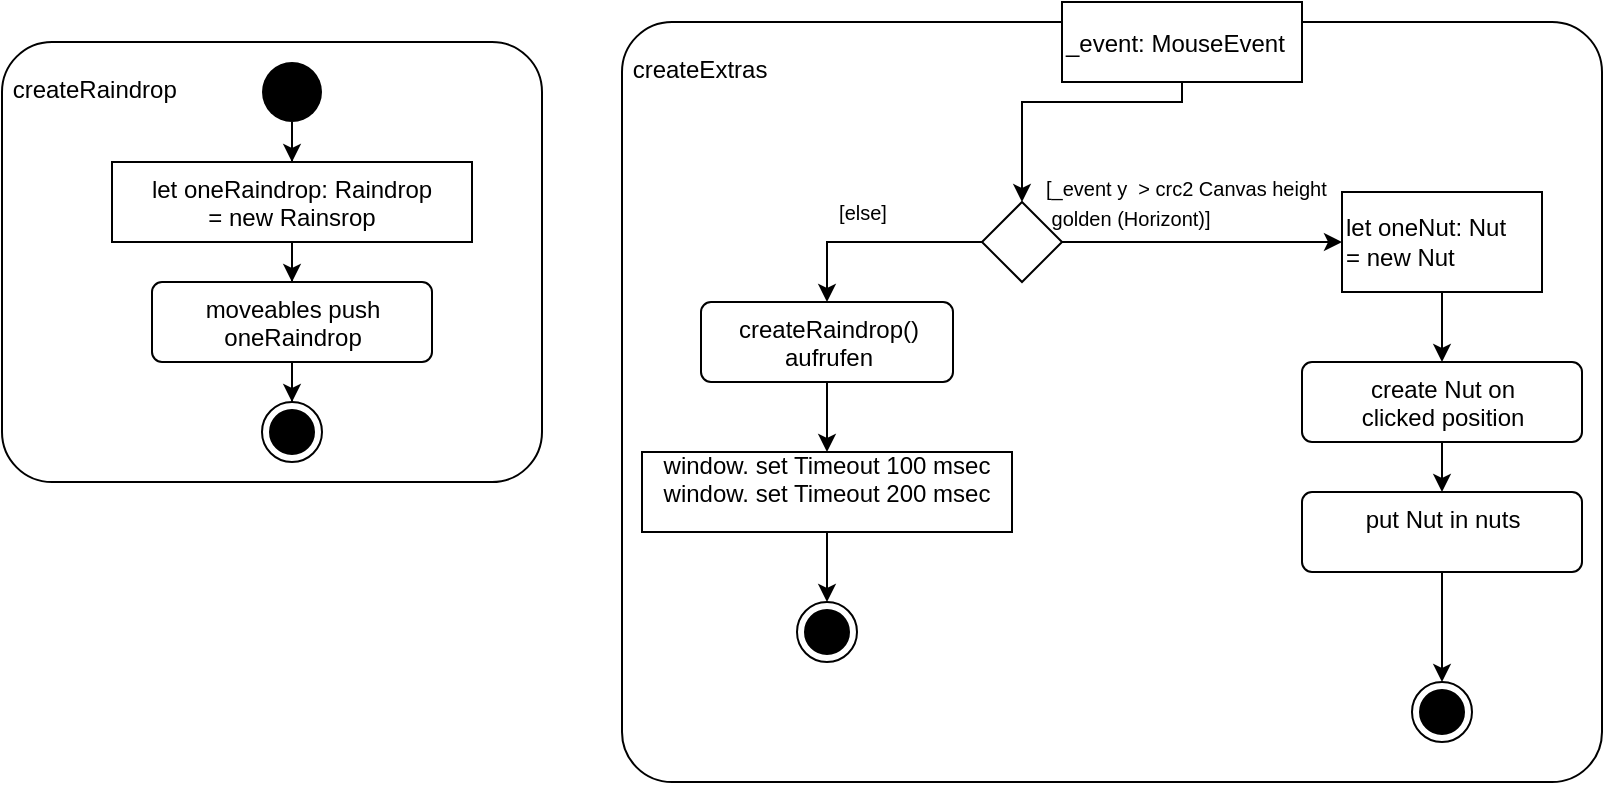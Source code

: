 <mxfile version="15.7.3" type="device"><diagram id="GOGjdWlytVMTwfrRO0fP" name="Seite-1"><mxGraphModel dx="1278" dy="649" grid="1" gridSize="10" guides="1" tooltips="1" connect="1" arrows="1" fold="1" page="1" pageScale="1" pageWidth="827" pageHeight="1169" math="0" shadow="0"><root><mxCell id="0"/><mxCell id="1" parent="0"/><mxCell id="We62WPn_7IogMwTbYEgd-24" value="&amp;nbsp;createRaindrop" style="html=1;align=left;verticalAlign=top;rounded=1;absoluteArcSize=1;arcSize=50;dashed=0;spacingTop=10;spacingRight=30;" vertex="1" parent="1"><mxGeometry x="10" y="360" width="270" height="220" as="geometry"/></mxCell><mxCell id="We62WPn_7IogMwTbYEgd-34" style="edgeStyle=orthogonalEdgeStyle;rounded=0;orthogonalLoop=1;jettySize=auto;html=1;entryX=0.5;entryY=0;entryDx=0;entryDy=0;" edge="1" parent="1" source="We62WPn_7IogMwTbYEgd-25" target="We62WPn_7IogMwTbYEgd-26"><mxGeometry relative="1" as="geometry"/></mxCell><mxCell id="We62WPn_7IogMwTbYEgd-25" value="" style="ellipse;fillColor=#000000;strokeColor=none;align=left;" vertex="1" parent="1"><mxGeometry x="140" y="370" width="30" height="30" as="geometry"/></mxCell><mxCell id="We62WPn_7IogMwTbYEgd-58" style="edgeStyle=orthogonalEdgeStyle;rounded=0;orthogonalLoop=1;jettySize=auto;html=1;entryX=0.5;entryY=0;entryDx=0;entryDy=0;" edge="1" parent="1" source="We62WPn_7IogMwTbYEgd-26" target="We62WPn_7IogMwTbYEgd-57"><mxGeometry relative="1" as="geometry"/></mxCell><mxCell id="We62WPn_7IogMwTbYEgd-26" value="let oneRaindrop: Raindrop &#10;= new Rainsrop" style="text;align=center;verticalAlign=middle;dashed=0;fillColor=#ffffff;strokeColor=#000000;" vertex="1" parent="1"><mxGeometry x="65" y="420" width="180" height="40" as="geometry"/></mxCell><mxCell id="We62WPn_7IogMwTbYEgd-27" value="&amp;nbsp;createExtras" style="html=1;align=left;verticalAlign=top;rounded=1;absoluteArcSize=1;arcSize=50;dashed=0;spacingTop=10;spacingRight=30;" vertex="1" parent="1"><mxGeometry x="320" y="350" width="490" height="380" as="geometry"/></mxCell><mxCell id="We62WPn_7IogMwTbYEgd-32" value="" style="ellipse;html=1;shape=endState;fillColor=#000000;strokeColor=#000000;align=left;" vertex="1" parent="1"><mxGeometry x="140" y="540" width="30" height="30" as="geometry"/></mxCell><mxCell id="We62WPn_7IogMwTbYEgd-42" value="" style="ellipse;html=1;shape=endState;fillColor=#000000;strokeColor=#000000;align=left;" vertex="1" parent="1"><mxGeometry x="715" y="680" width="30" height="30" as="geometry"/></mxCell><mxCell id="We62WPn_7IogMwTbYEgd-56" style="edgeStyle=orthogonalEdgeStyle;rounded=0;orthogonalLoop=1;jettySize=auto;html=1;entryX=0.5;entryY=0;entryDx=0;entryDy=0;" edge="1" parent="1" source="We62WPn_7IogMwTbYEgd-53" target="We62WPn_7IogMwTbYEgd-54"><mxGeometry relative="1" as="geometry"><Array as="points"><mxPoint x="600" y="390"/><mxPoint x="520" y="390"/></Array></mxGeometry></mxCell><mxCell id="We62WPn_7IogMwTbYEgd-53" value="_event: MouseEvent" style="fontStyle=0;align=left;" vertex="1" parent="1"><mxGeometry x="540" y="340" width="120" height="40" as="geometry"/></mxCell><mxCell id="We62WPn_7IogMwTbYEgd-61" value="" style="edgeStyle=orthogonalEdgeStyle;rounded=0;orthogonalLoop=1;jettySize=auto;html=1;" edge="1" parent="1" source="We62WPn_7IogMwTbYEgd-54" target="We62WPn_7IogMwTbYEgd-60"><mxGeometry relative="1" as="geometry"/></mxCell><mxCell id="We62WPn_7IogMwTbYEgd-78" style="edgeStyle=orthogonalEdgeStyle;rounded=0;orthogonalLoop=1;jettySize=auto;html=1;entryX=0.5;entryY=0;entryDx=0;entryDy=0;fontSize=12;" edge="1" parent="1" source="We62WPn_7IogMwTbYEgd-54" target="We62WPn_7IogMwTbYEgd-72"><mxGeometry relative="1" as="geometry"/></mxCell><mxCell id="We62WPn_7IogMwTbYEgd-54" value="" style="rhombus;align=left;" vertex="1" parent="1"><mxGeometry x="500" y="440" width="40" height="40" as="geometry"/></mxCell><mxCell id="We62WPn_7IogMwTbYEgd-59" style="edgeStyle=orthogonalEdgeStyle;rounded=0;orthogonalLoop=1;jettySize=auto;html=1;entryX=0.5;entryY=0;entryDx=0;entryDy=0;" edge="1" parent="1" source="We62WPn_7IogMwTbYEgd-57" target="We62WPn_7IogMwTbYEgd-32"><mxGeometry relative="1" as="geometry"/></mxCell><mxCell id="We62WPn_7IogMwTbYEgd-57" value="moveables push&lt;br&gt;&amp;nbsp;oneRaindrop&amp;nbsp;" style="html=1;align=center;verticalAlign=top;rounded=1;absoluteArcSize=1;arcSize=10;dashed=0;" vertex="1" parent="1"><mxGeometry x="85" y="480" width="140" height="40" as="geometry"/></mxCell><mxCell id="We62WPn_7IogMwTbYEgd-64" style="edgeStyle=orthogonalEdgeStyle;rounded=0;orthogonalLoop=1;jettySize=auto;html=1;entryX=0.5;entryY=0;entryDx=0;entryDy=0;" edge="1" parent="1" source="We62WPn_7IogMwTbYEgd-60" target="We62WPn_7IogMwTbYEgd-62"><mxGeometry relative="1" as="geometry"/></mxCell><mxCell id="We62WPn_7IogMwTbYEgd-60" value="let oneNut: Nut&lt;br&gt;= new Nut" style="whiteSpace=wrap;html=1;align=left;" vertex="1" parent="1"><mxGeometry x="680" y="435" width="100" height="50" as="geometry"/></mxCell><mxCell id="We62WPn_7IogMwTbYEgd-65" style="edgeStyle=orthogonalEdgeStyle;rounded=0;orthogonalLoop=1;jettySize=auto;html=1;" edge="1" parent="1" source="We62WPn_7IogMwTbYEgd-62" target="We62WPn_7IogMwTbYEgd-63"><mxGeometry relative="1" as="geometry"/></mxCell><mxCell id="We62WPn_7IogMwTbYEgd-62" value="create Nut on &lt;br&gt;clicked position" style="html=1;align=center;verticalAlign=top;rounded=1;absoluteArcSize=1;arcSize=10;dashed=0;" vertex="1" parent="1"><mxGeometry x="660" y="520" width="140" height="40" as="geometry"/></mxCell><mxCell id="We62WPn_7IogMwTbYEgd-66" style="edgeStyle=orthogonalEdgeStyle;rounded=0;orthogonalLoop=1;jettySize=auto;html=1;entryX=0.5;entryY=0;entryDx=0;entryDy=0;" edge="1" parent="1" source="We62WPn_7IogMwTbYEgd-63" target="We62WPn_7IogMwTbYEgd-42"><mxGeometry relative="1" as="geometry"/></mxCell><mxCell id="We62WPn_7IogMwTbYEgd-63" value="put Nut in nuts" style="html=1;align=center;verticalAlign=top;rounded=1;absoluteArcSize=1;arcSize=10;dashed=0;" vertex="1" parent="1"><mxGeometry x="660" y="585" width="140" height="40" as="geometry"/></mxCell><mxCell id="We62WPn_7IogMwTbYEgd-67" value="&lt;font style=&quot;font-size: 10px&quot;&gt;[_event y&amp;nbsp; &amp;gt; crc2 Canvas height&lt;br&gt;&amp;nbsp;golden (Horizont)]&lt;/font&gt;" style="text;html=1;align=left;verticalAlign=middle;resizable=0;points=[];autosize=1;strokeColor=none;fillColor=none;" vertex="1" parent="1"><mxGeometry x="530" y="420" width="160" height="40" as="geometry"/></mxCell><mxCell id="We62WPn_7IogMwTbYEgd-71" value="[else]" style="text;html=1;align=center;verticalAlign=middle;resizable=0;points=[];autosize=1;strokeColor=none;fillColor=none;fontSize=10;" vertex="1" parent="1"><mxGeometry x="420" y="435" width="40" height="20" as="geometry"/></mxCell><mxCell id="We62WPn_7IogMwTbYEgd-85" style="edgeStyle=orthogonalEdgeStyle;rounded=0;orthogonalLoop=1;jettySize=auto;html=1;entryX=0.5;entryY=0;entryDx=0;entryDy=0;fontSize=12;" edge="1" parent="1" source="We62WPn_7IogMwTbYEgd-72" target="We62WPn_7IogMwTbYEgd-82"><mxGeometry relative="1" as="geometry"/></mxCell><mxCell id="We62WPn_7IogMwTbYEgd-72" value="&lt;span style=&quot;font-size: 12px&quot;&gt;createRaindrop() &lt;br&gt;aufrufen&lt;/span&gt;" style="html=1;align=center;verticalAlign=top;rounded=1;absoluteArcSize=1;arcSize=10;dashed=0;fontSize=10;" vertex="1" parent="1"><mxGeometry x="359.5" y="490" width="126" height="40" as="geometry"/></mxCell><mxCell id="We62WPn_7IogMwTbYEgd-75" value="" style="ellipse;html=1;shape=endState;fillColor=#000000;strokeColor=#000000;align=left;" vertex="1" parent="1"><mxGeometry x="407.5" y="640" width="30" height="30" as="geometry"/></mxCell><mxCell id="We62WPn_7IogMwTbYEgd-83" style="edgeStyle=orthogonalEdgeStyle;rounded=0;orthogonalLoop=1;jettySize=auto;html=1;entryX=0.5;entryY=0;entryDx=0;entryDy=0;fontSize=12;" edge="1" parent="1" source="We62WPn_7IogMwTbYEgd-82" target="We62WPn_7IogMwTbYEgd-75"><mxGeometry relative="1" as="geometry"/></mxCell><mxCell id="We62WPn_7IogMwTbYEgd-82" value="window. set Timeout 100 msec&#10;window. set Timeout 200 msec&#10;" style="text;align=center;verticalAlign=middle;dashed=0;fillColor=#ffffff;strokeColor=#000000;fontSize=12;" vertex="1" parent="1"><mxGeometry x="330" y="565" width="185" height="40" as="geometry"/></mxCell></root></mxGraphModel></diagram></mxfile>